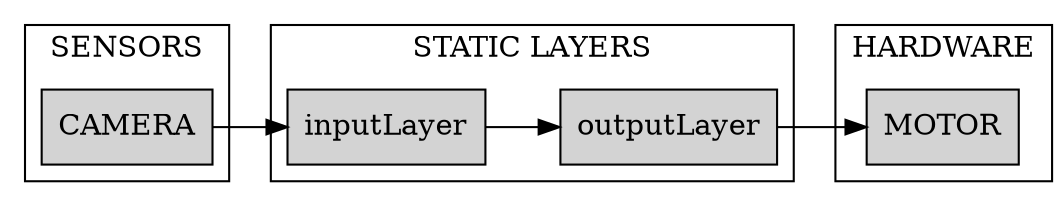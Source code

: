 digraph ANN {
	graph [rankdir=LR]
	node [shape=box]
	subgraph cluster_2 {
		node [style=filled]
		color=black label=SENSORS
		CAMERA
	}
	subgraph cluster_1 {
		node [style=filled]
		color=black label="STATIC LAYERS"
		inputLayer [label=inputLayer]
		inputLayer -> outputLayer
		outputLayer [label=outputLayer]
	}
	subgraph cluster_0 {
		node [style=filled]
		color=black label=HARDWARE
		MOTOR
	}
	outputLayer -> MOTOR
	CAMERA -> inputLayer
}
